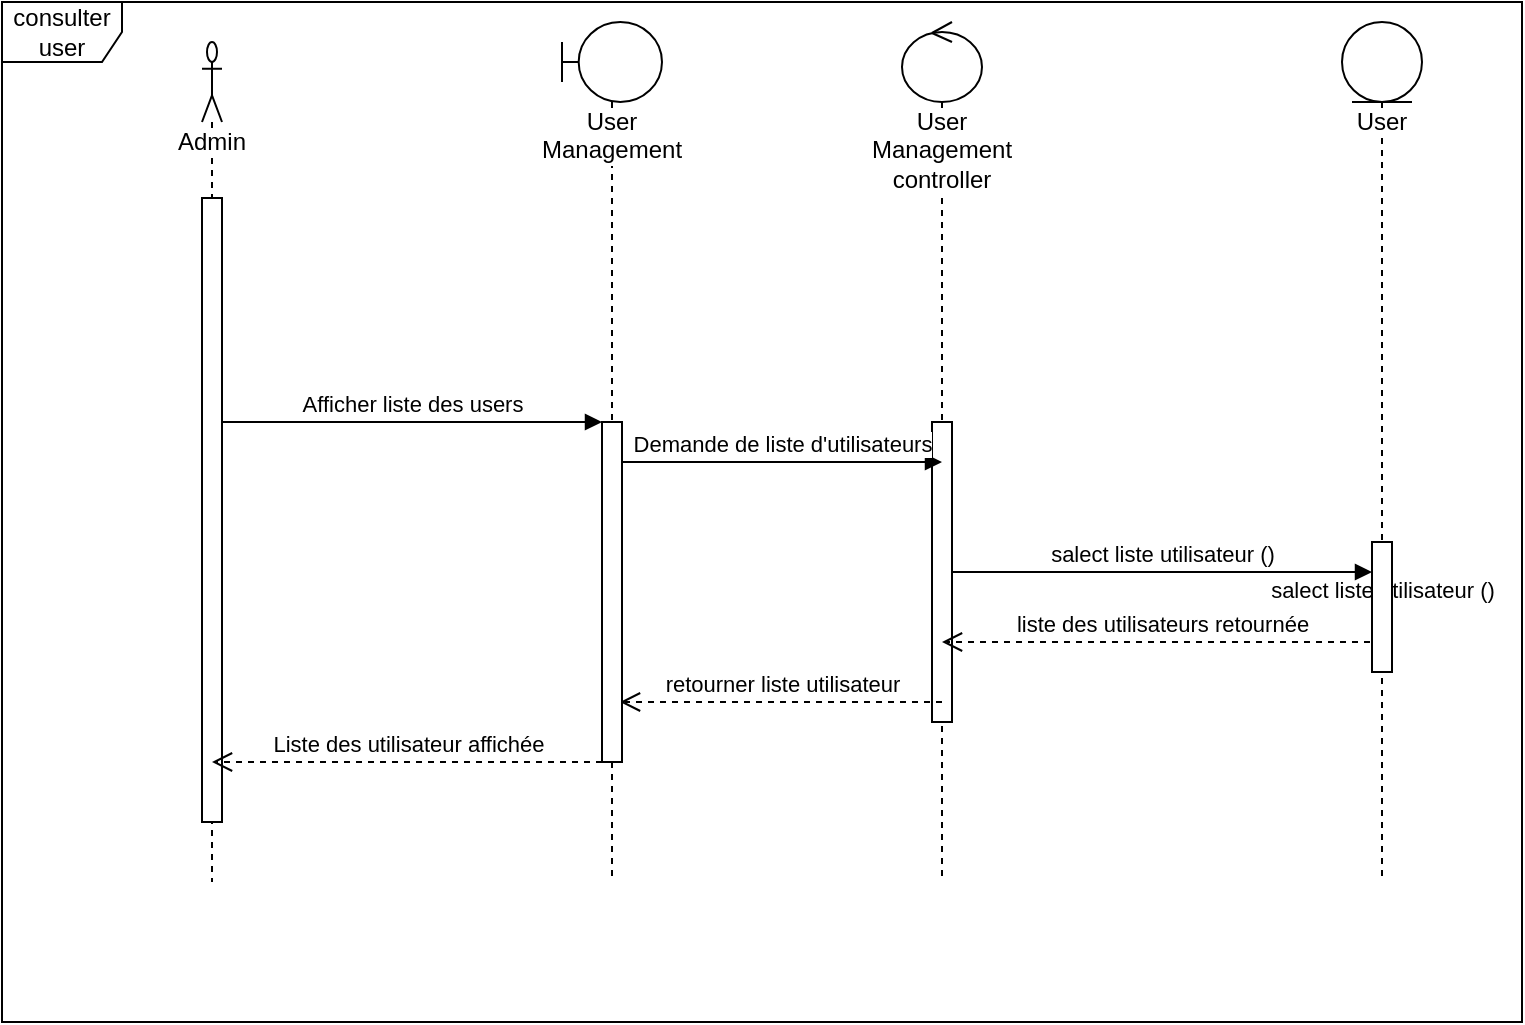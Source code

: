 <mxfile version="10.5.4" type="device"><diagram id="chPoz5LdmpBUyQcO5zTx" name="Page-1"><mxGraphModel dx="840" dy="506" grid="1" gridSize="10" guides="1" tooltips="1" connect="1" arrows="1" fold="1" page="1" pageScale="1" pageWidth="850" pageHeight="1100" math="0" shadow="0"><root><mxCell id="0"/><mxCell id="1" parent="0"/><mxCell id="5Ua6yg7CCCrbmQZawosT-2" value="consulter&lt;br&gt;user&lt;br&gt;" style="shape=umlFrame;whiteSpace=wrap;html=1;" parent="1" vertex="1"><mxGeometry x="20" y="70" width="760" height="510" as="geometry"/></mxCell><mxCell id="2UEXE4apJw5BmhpLBmJW-9" value="Admin" style="shape=umlLifeline;participant=umlActor;perimeter=lifelinePerimeter;whiteSpace=wrap;html=1;container=1;collapsible=0;recursiveResize=0;verticalAlign=top;spacingTop=36;labelBackgroundColor=#ffffff;outlineConnect=0;" parent="1" vertex="1"><mxGeometry x="120" y="90" width="10" height="420" as="geometry"/></mxCell><mxCell id="2UEXE4apJw5BmhpLBmJW-15" value="Afficher liste des users" style="html=1;verticalAlign=bottom;endArrow=block;" parent="2UEXE4apJw5BmhpLBmJW-9" edge="1"><mxGeometry width="80" relative="1" as="geometry"><mxPoint x="10" y="190" as="sourcePoint"/><mxPoint x="200" y="190" as="targetPoint"/></mxGeometry></mxCell><mxCell id="2UEXE4apJw5BmhpLBmJW-65" value="" style="html=1;points=[];perimeter=orthogonalPerimeter;" parent="2UEXE4apJw5BmhpLBmJW-9" vertex="1"><mxGeometry y="78" width="10" height="312" as="geometry"/></mxCell><mxCell id="2UEXE4apJw5BmhpLBmJW-10" value="User Management controller" style="shape=umlLifeline;participant=umlControl;perimeter=lifelinePerimeter;whiteSpace=wrap;html=1;container=1;collapsible=0;recursiveResize=0;verticalAlign=top;spacingTop=36;labelBackgroundColor=#ffffff;outlineConnect=0;" parent="1" vertex="1"><mxGeometry x="470" y="80" width="40" height="430" as="geometry"/></mxCell><mxCell id="2UEXE4apJw5BmhpLBmJW-67" value="" style="html=1;points=[];perimeter=orthogonalPerimeter;" parent="2UEXE4apJw5BmhpLBmJW-10" vertex="1"><mxGeometry x="15" y="200" width="10" height="150" as="geometry"/></mxCell><mxCell id="2UEXE4apJw5BmhpLBmJW-11" value="User" style="shape=umlLifeline;participant=umlEntity;perimeter=lifelinePerimeter;whiteSpace=wrap;html=1;container=1;collapsible=0;recursiveResize=0;verticalAlign=top;spacingTop=36;labelBackgroundColor=#ffffff;outlineConnect=0;" parent="1" vertex="1"><mxGeometry x="690" y="80" width="40" height="430" as="geometry"/></mxCell><mxCell id="2UEXE4apJw5BmhpLBmJW-20" value="liste des utilisateurs retournée" style="html=1;verticalAlign=bottom;endArrow=open;dashed=1;endSize=8;" parent="1" target="2UEXE4apJw5BmhpLBmJW-10" edge="1"><mxGeometry relative="1" as="geometry"><mxPoint x="710" y="390" as="sourcePoint"/><mxPoint x="630" y="390" as="targetPoint"/></mxGeometry></mxCell><mxCell id="2UEXE4apJw5BmhpLBmJW-21" value="retourner liste utilisateur" style="html=1;verticalAlign=bottom;endArrow=open;dashed=1;endSize=8;" parent="1" edge="1"><mxGeometry relative="1" as="geometry"><mxPoint x="490" y="420" as="sourcePoint"/><mxPoint x="329" y="420" as="targetPoint"/></mxGeometry></mxCell><mxCell id="2UEXE4apJw5BmhpLBmJW-23" value="Liste des utilisateur affichée" style="html=1;verticalAlign=bottom;endArrow=open;dashed=1;endSize=8;" parent="1" target="2UEXE4apJw5BmhpLBmJW-9" edge="1"><mxGeometry relative="1" as="geometry"><mxPoint x="320" y="450" as="sourcePoint"/><mxPoint x="240" y="450" as="targetPoint"/></mxGeometry></mxCell><mxCell id="2UEXE4apJw5BmhpLBmJW-19" value="salect liste utilisateur ()" style="html=1;verticalAlign=bottom;endArrow=block;" parent="1" source="2UEXE4apJw5BmhpLBmJW-68" target="2UEXE4apJw5BmhpLBmJW-11" edge="1"><mxGeometry width="80" relative="1" as="geometry"><mxPoint x="490" y="320" as="sourcePoint"/><mxPoint x="570" y="320" as="targetPoint"/></mxGeometry></mxCell><mxCell id="2UEXE4apJw5BmhpLBmJW-68" value="" style="html=1;points=[];perimeter=orthogonalPerimeter;" parent="1" vertex="1"><mxGeometry x="705" y="340" width="10" height="65" as="geometry"/></mxCell><mxCell id="2UEXE4apJw5BmhpLBmJW-69" value="salect liste utilisateur ()" style="html=1;verticalAlign=bottom;endArrow=block;" parent="1" source="2UEXE4apJw5BmhpLBmJW-67" target="2UEXE4apJw5BmhpLBmJW-68" edge="1"><mxGeometry width="80" relative="1" as="geometry"><mxPoint x="495" y="355" as="sourcePoint"/><mxPoint x="709.5" y="355" as="targetPoint"/></mxGeometry></mxCell><mxCell id="2UEXE4apJw5BmhpLBmJW-70" value="User Management" style="shape=umlLifeline;participant=umlBoundary;perimeter=lifelinePerimeter;whiteSpace=wrap;html=1;container=1;collapsible=0;recursiveResize=0;verticalAlign=top;spacingTop=36;labelBackgroundColor=#ffffff;outlineConnect=0;" parent="1" vertex="1"><mxGeometry x="300" y="80" width="50" height="430" as="geometry"/></mxCell><mxCell id="2UEXE4apJw5BmhpLBmJW-71" value="" style="html=1;points=[];perimeter=orthogonalPerimeter;" parent="2UEXE4apJw5BmhpLBmJW-70" vertex="1"><mxGeometry x="20" y="200" width="10" height="170" as="geometry"/></mxCell><mxCell id="R1RfNpyFU6jct6X7O-cK-1" value="Demande de liste d'utilisateurs" style="html=1;verticalAlign=bottom;endArrow=block;" parent="1" edge="1"><mxGeometry width="80" relative="1" as="geometry"><mxPoint x="330" y="300" as="sourcePoint"/><mxPoint x="490" y="300" as="targetPoint"/></mxGeometry></mxCell></root></mxGraphModel></diagram></mxfile>